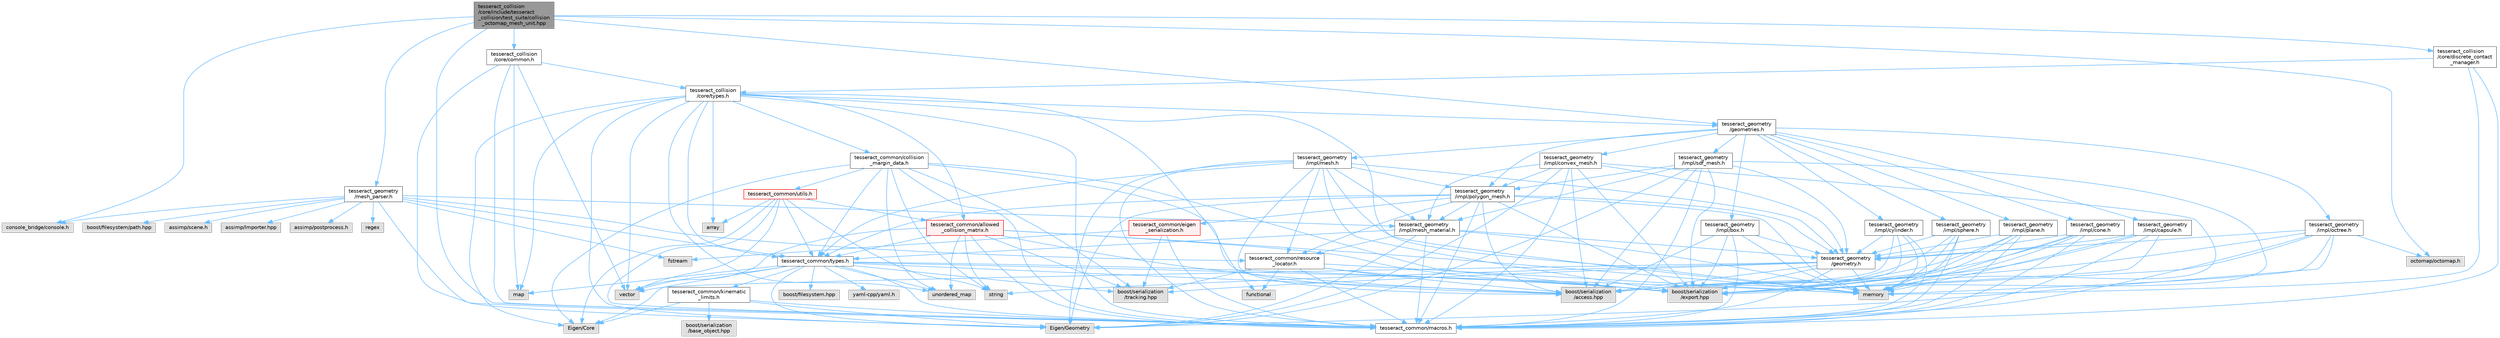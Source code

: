 digraph "tesseract_collision/core/include/tesseract_collision/test_suite/collision_octomap_mesh_unit.hpp"
{
 // LATEX_PDF_SIZE
  bgcolor="transparent";
  edge [fontname=Helvetica,fontsize=10,labelfontname=Helvetica,labelfontsize=10];
  node [fontname=Helvetica,fontsize=10,shape=box,height=0.2,width=0.4];
  Node1 [label="tesseract_collision\l/core/include/tesseract\l_collision/test_suite/collision\l_octomap_mesh_unit.hpp",height=0.2,width=0.4,color="gray40", fillcolor="grey60", style="filled", fontcolor="black",tooltip=" "];
  Node1 -> Node2 [color="steelblue1",style="solid"];
  Node2 [label="tesseract_common/macros.h",height=0.2,width=0.4,color="grey40", fillcolor="white", style="filled",URL="$de/d3c/macros_8h.html",tooltip="Common Tesseract Macros."];
  Node1 -> Node3 [color="steelblue1",style="solid"];
  Node3 [label="octomap/octomap.h",height=0.2,width=0.4,color="grey60", fillcolor="#E0E0E0", style="filled",tooltip=" "];
  Node1 -> Node4 [color="steelblue1",style="solid"];
  Node4 [label="console_bridge/console.h",height=0.2,width=0.4,color="grey60", fillcolor="#E0E0E0", style="filled",tooltip=" "];
  Node1 -> Node5 [color="steelblue1",style="solid"];
  Node5 [label="tesseract_geometry\l/mesh_parser.h",height=0.2,width=0.4,color="grey40", fillcolor="white", style="filled",URL="$d8/dc3/mesh__parser_8h.html",tooltip=" "];
  Node5 -> Node2 [color="steelblue1",style="solid"];
  Node5 -> Node6 [color="steelblue1",style="solid"];
  Node6 [label="fstream",height=0.2,width=0.4,color="grey60", fillcolor="#E0E0E0", style="filled",tooltip=" "];
  Node5 -> Node7 [color="steelblue1",style="solid"];
  Node7 [label="assimp/scene.h",height=0.2,width=0.4,color="grey60", fillcolor="#E0E0E0", style="filled",tooltip=" "];
  Node5 -> Node8 [color="steelblue1",style="solid"];
  Node8 [label="assimp/Importer.hpp",height=0.2,width=0.4,color="grey60", fillcolor="#E0E0E0", style="filled",tooltip=" "];
  Node5 -> Node9 [color="steelblue1",style="solid"];
  Node9 [label="assimp/postprocess.h",height=0.2,width=0.4,color="grey60", fillcolor="#E0E0E0", style="filled",tooltip=" "];
  Node5 -> Node4 [color="steelblue1",style="solid"];
  Node5 -> Node10 [color="steelblue1",style="solid"];
  Node10 [label="tesseract_common/types.h",height=0.2,width=0.4,color="grey40", fillcolor="white", style="filled",URL="$dd/ddb/tesseract__common_2include_2tesseract__common_2types_8h.html",tooltip="Common Tesseract Types."];
  Node10 -> Node2 [color="steelblue1",style="solid"];
  Node10 -> Node11 [color="steelblue1",style="solid"];
  Node11 [label="boost/serialization\l/access.hpp",height=0.2,width=0.4,color="grey60", fillcolor="#E0E0E0", style="filled",tooltip=" "];
  Node10 -> Node12 [color="steelblue1",style="solid"];
  Node12 [label="Eigen/Core",height=0.2,width=0.4,color="grey60", fillcolor="#E0E0E0", style="filled",tooltip=" "];
  Node10 -> Node13 [color="steelblue1",style="solid"];
  Node13 [label="Eigen/Geometry",height=0.2,width=0.4,color="grey60", fillcolor="#E0E0E0", style="filled",tooltip=" "];
  Node10 -> Node14 [color="steelblue1",style="solid"];
  Node14 [label="vector",height=0.2,width=0.4,color="grey60", fillcolor="#E0E0E0", style="filled",tooltip=" "];
  Node10 -> Node15 [color="steelblue1",style="solid"];
  Node15 [label="memory",height=0.2,width=0.4,color="grey60", fillcolor="#E0E0E0", style="filled",tooltip=" "];
  Node10 -> Node16 [color="steelblue1",style="solid"];
  Node16 [label="map",height=0.2,width=0.4,color="grey60", fillcolor="#E0E0E0", style="filled",tooltip=" "];
  Node10 -> Node17 [color="steelblue1",style="solid"];
  Node17 [label="unordered_map",height=0.2,width=0.4,color="grey60", fillcolor="#E0E0E0", style="filled",tooltip=" "];
  Node10 -> Node18 [color="steelblue1",style="solid"];
  Node18 [label="boost/filesystem.hpp",height=0.2,width=0.4,color="grey60", fillcolor="#E0E0E0", style="filled",tooltip=" "];
  Node10 -> Node19 [color="steelblue1",style="solid"];
  Node19 [label="yaml-cpp/yaml.h",height=0.2,width=0.4,color="grey60", fillcolor="#E0E0E0", style="filled",tooltip=" "];
  Node10 -> Node20 [color="steelblue1",style="solid"];
  Node20 [label="tesseract_common/kinematic\l_limits.h",height=0.2,width=0.4,color="grey40", fillcolor="white", style="filled",URL="$d9/dc2/kinematic__limits_8h.html",tooltip="Common Tesseract Kinematic Limits and Related Utility Functions."];
  Node20 -> Node2 [color="steelblue1",style="solid"];
  Node20 -> Node12 [color="steelblue1",style="solid"];
  Node20 -> Node13 [color="steelblue1",style="solid"];
  Node20 -> Node21 [color="steelblue1",style="solid"];
  Node21 [label="boost/serialization\l/base_object.hpp",height=0.2,width=0.4,color="grey60", fillcolor="#E0E0E0", style="filled",tooltip=" "];
  Node10 -> Node22 [color="steelblue1",style="solid"];
  Node22 [label="boost/serialization\l/export.hpp",height=0.2,width=0.4,color="grey60", fillcolor="#E0E0E0", style="filled",tooltip=" "];
  Node10 -> Node23 [color="steelblue1",style="solid"];
  Node23 [label="boost/serialization\l/tracking.hpp",height=0.2,width=0.4,color="grey60", fillcolor="#E0E0E0", style="filled",tooltip=" "];
  Node5 -> Node24 [color="steelblue1",style="solid"];
  Node24 [label="tesseract_common/resource\l_locator.h",height=0.2,width=0.4,color="grey40", fillcolor="white", style="filled",URL="$d3/d95/resource__locator_8h.html",tooltip="Locate and retrieve resource data."];
  Node24 -> Node2 [color="steelblue1",style="solid"];
  Node24 -> Node11 [color="steelblue1",style="solid"];
  Node24 -> Node25 [color="steelblue1",style="solid"];
  Node25 [label="functional",height=0.2,width=0.4,color="grey60", fillcolor="#E0E0E0", style="filled",tooltip=" "];
  Node24 -> Node15 [color="steelblue1",style="solid"];
  Node24 -> Node22 [color="steelblue1",style="solid"];
  Node24 -> Node23 [color="steelblue1",style="solid"];
  Node5 -> Node26 [color="steelblue1",style="solid"];
  Node26 [label="regex",height=0.2,width=0.4,color="grey60", fillcolor="#E0E0E0", style="filled",tooltip=" "];
  Node5 -> Node27 [color="steelblue1",style="solid"];
  Node27 [label="boost/filesystem/path.hpp",height=0.2,width=0.4,color="grey60", fillcolor="#E0E0E0", style="filled",tooltip=" "];
  Node5 -> Node28 [color="steelblue1",style="solid"];
  Node28 [label="tesseract_geometry\l/impl/mesh_material.h",height=0.2,width=0.4,color="grey40", fillcolor="white", style="filled",URL="$df/d8e/mesh__material_8h.html",tooltip="Tesseract Mesh Material read from a mesh file."];
  Node28 -> Node2 [color="steelblue1",style="solid"];
  Node28 -> Node24 [color="steelblue1",style="solid"];
  Node28 -> Node13 [color="steelblue1",style="solid"];
  Node28 -> Node15 [color="steelblue1",style="solid"];
  Node28 -> Node29 [color="steelblue1",style="solid"];
  Node29 [label="tesseract_geometry\l/geometry.h",height=0.2,width=0.4,color="grey40", fillcolor="white", style="filled",URL="$d0/da6/tesseract__geometry_2include_2tesseract__geometry_2geometry_8h.html",tooltip="Tesseract Geometries."];
  Node29 -> Node2 [color="steelblue1",style="solid"];
  Node29 -> Node11 [color="steelblue1",style="solid"];
  Node29 -> Node22 [color="steelblue1",style="solid"];
  Node29 -> Node15 [color="steelblue1",style="solid"];
  Node29 -> Node30 [color="steelblue1",style="solid"];
  Node30 [label="string",height=0.2,width=0.4,color="grey60", fillcolor="#E0E0E0", style="filled",tooltip=" "];
  Node29 -> Node14 [color="steelblue1",style="solid"];
  Node29 -> Node23 [color="steelblue1",style="solid"];
  Node28 -> Node10 [color="steelblue1",style="solid"];
  Node1 -> Node31 [color="steelblue1",style="solid"];
  Node31 [label="tesseract_collision\l/core/discrete_contact\l_manager.h",height=0.2,width=0.4,color="grey40", fillcolor="white", style="filled",URL="$db/d35/discrete__contact__manager_8h.html",tooltip="This is the discrete contact manager base class."];
  Node31 -> Node2 [color="steelblue1",style="solid"];
  Node31 -> Node15 [color="steelblue1",style="solid"];
  Node31 -> Node32 [color="steelblue1",style="solid"];
  Node32 [label="tesseract_collision\l/core/types.h",height=0.2,width=0.4,color="grey40", fillcolor="white", style="filled",URL="$d3/db3/tesseract__collision_2core_2include_2tesseract__collision_2core_2types_8h.html",tooltip="Tesseracts Collision Common Types."];
  Node32 -> Node2 [color="steelblue1",style="solid"];
  Node32 -> Node12 [color="steelblue1",style="solid"];
  Node32 -> Node13 [color="steelblue1",style="solid"];
  Node32 -> Node14 [color="steelblue1",style="solid"];
  Node32 -> Node15 [color="steelblue1",style="solid"];
  Node32 -> Node16 [color="steelblue1",style="solid"];
  Node32 -> Node33 [color="steelblue1",style="solid"];
  Node33 [label="array",height=0.2,width=0.4,color="grey60", fillcolor="#E0E0E0", style="filled",tooltip=" "];
  Node32 -> Node17 [color="steelblue1",style="solid"];
  Node32 -> Node25 [color="steelblue1",style="solid"];
  Node32 -> Node34 [color="steelblue1",style="solid"];
  Node34 [label="tesseract_geometry\l/geometries.h",height=0.2,width=0.4,color="grey40", fillcolor="white", style="filled",URL="$d4/ddb/geometries_8h.html",tooltip="Tesseract Geometries."];
  Node34 -> Node35 [color="steelblue1",style="solid"];
  Node35 [label="tesseract_geometry\l/impl/box.h",height=0.2,width=0.4,color="grey40", fillcolor="white", style="filled",URL="$df/d9e/tesseract__geometry_2include_2tesseract__geometry_2impl_2box_8h.html",tooltip="Tesseract Box Geometry."];
  Node35 -> Node2 [color="steelblue1",style="solid"];
  Node35 -> Node11 [color="steelblue1",style="solid"];
  Node35 -> Node22 [color="steelblue1",style="solid"];
  Node35 -> Node15 [color="steelblue1",style="solid"];
  Node35 -> Node29 [color="steelblue1",style="solid"];
  Node34 -> Node36 [color="steelblue1",style="solid"];
  Node36 [label="tesseract_geometry\l/impl/capsule.h",height=0.2,width=0.4,color="grey40", fillcolor="white", style="filled",URL="$d8/d2b/tesseract__geometry_2include_2tesseract__geometry_2impl_2capsule_8h.html",tooltip="Tesseract Capsule Geometry."];
  Node36 -> Node2 [color="steelblue1",style="solid"];
  Node36 -> Node11 [color="steelblue1",style="solid"];
  Node36 -> Node22 [color="steelblue1",style="solid"];
  Node36 -> Node15 [color="steelblue1",style="solid"];
  Node36 -> Node29 [color="steelblue1",style="solid"];
  Node34 -> Node37 [color="steelblue1",style="solid"];
  Node37 [label="tesseract_geometry\l/impl/cone.h",height=0.2,width=0.4,color="grey40", fillcolor="white", style="filled",URL="$dc/df2/tesseract__geometry_2include_2tesseract__geometry_2impl_2cone_8h.html",tooltip="Tesseract Cone Geometry."];
  Node37 -> Node2 [color="steelblue1",style="solid"];
  Node37 -> Node11 [color="steelblue1",style="solid"];
  Node37 -> Node22 [color="steelblue1",style="solid"];
  Node37 -> Node15 [color="steelblue1",style="solid"];
  Node37 -> Node29 [color="steelblue1",style="solid"];
  Node34 -> Node38 [color="steelblue1",style="solid"];
  Node38 [label="tesseract_geometry\l/impl/convex_mesh.h",height=0.2,width=0.4,color="grey40", fillcolor="white", style="filled",URL="$de/dd2/tesseract__geometry_2include_2tesseract__geometry_2impl_2convex__mesh_8h.html",tooltip="Tesseract Convex Mesh Geometry."];
  Node38 -> Node2 [color="steelblue1",style="solid"];
  Node38 -> Node11 [color="steelblue1",style="solid"];
  Node38 -> Node22 [color="steelblue1",style="solid"];
  Node38 -> Node13 [color="steelblue1",style="solid"];
  Node38 -> Node15 [color="steelblue1",style="solid"];
  Node38 -> Node29 [color="steelblue1",style="solid"];
  Node38 -> Node28 [color="steelblue1",style="solid"];
  Node38 -> Node39 [color="steelblue1",style="solid"];
  Node39 [label="tesseract_geometry\l/impl/polygon_mesh.h",height=0.2,width=0.4,color="grey40", fillcolor="white", style="filled",URL="$d2/deb/polygon__mesh_8h.html",tooltip="Tesseract Polygon Mesh Geometry."];
  Node39 -> Node2 [color="steelblue1",style="solid"];
  Node39 -> Node11 [color="steelblue1",style="solid"];
  Node39 -> Node22 [color="steelblue1",style="solid"];
  Node39 -> Node13 [color="steelblue1",style="solid"];
  Node39 -> Node15 [color="steelblue1",style="solid"];
  Node39 -> Node40 [color="steelblue1",style="solid"];
  Node40 [label="tesseract_common/eigen\l_serialization.h",height=0.2,width=0.4,color="red", fillcolor="#FFF0F0", style="filled",URL="$d1/df1/eigen__serialization_8h.html",tooltip=" "];
  Node40 -> Node2 [color="steelblue1",style="solid"];
  Node40 -> Node6 [color="steelblue1",style="solid"];
  Node40 -> Node23 [color="steelblue1",style="solid"];
  Node39 -> Node10 [color="steelblue1",style="solid"];
  Node39 -> Node24 [color="steelblue1",style="solid"];
  Node39 -> Node29 [color="steelblue1",style="solid"];
  Node39 -> Node28 [color="steelblue1",style="solid"];
  Node34 -> Node49 [color="steelblue1",style="solid"];
  Node49 [label="tesseract_geometry\l/impl/cylinder.h",height=0.2,width=0.4,color="grey40", fillcolor="white", style="filled",URL="$d8/d3b/tesseract__geometry_2include_2tesseract__geometry_2impl_2cylinder_8h.html",tooltip="Tesseract Cylinder Geometry."];
  Node49 -> Node2 [color="steelblue1",style="solid"];
  Node49 -> Node11 [color="steelblue1",style="solid"];
  Node49 -> Node22 [color="steelblue1",style="solid"];
  Node49 -> Node15 [color="steelblue1",style="solid"];
  Node49 -> Node29 [color="steelblue1",style="solid"];
  Node34 -> Node50 [color="steelblue1",style="solid"];
  Node50 [label="tesseract_geometry\l/impl/mesh.h",height=0.2,width=0.4,color="grey40", fillcolor="white", style="filled",URL="$d5/d93/tesseract__geometry_2include_2tesseract__geometry_2impl_2mesh_8h.html",tooltip="Tesseract Mesh Geometry."];
  Node50 -> Node2 [color="steelblue1",style="solid"];
  Node50 -> Node24 [color="steelblue1",style="solid"];
  Node50 -> Node11 [color="steelblue1",style="solid"];
  Node50 -> Node22 [color="steelblue1",style="solid"];
  Node50 -> Node13 [color="steelblue1",style="solid"];
  Node50 -> Node15 [color="steelblue1",style="solid"];
  Node50 -> Node10 [color="steelblue1",style="solid"];
  Node50 -> Node29 [color="steelblue1",style="solid"];
  Node50 -> Node28 [color="steelblue1",style="solid"];
  Node50 -> Node39 [color="steelblue1",style="solid"];
  Node34 -> Node51 [color="steelblue1",style="solid"];
  Node51 [label="tesseract_geometry\l/impl/octree.h",height=0.2,width=0.4,color="grey40", fillcolor="white", style="filled",URL="$df/d5e/tesseract__geometry_2include_2tesseract__geometry_2impl_2octree_8h.html",tooltip="Tesseract Octree Geometry."];
  Node51 -> Node2 [color="steelblue1",style="solid"];
  Node51 -> Node11 [color="steelblue1",style="solid"];
  Node51 -> Node22 [color="steelblue1",style="solid"];
  Node51 -> Node13 [color="steelblue1",style="solid"];
  Node51 -> Node15 [color="steelblue1",style="solid"];
  Node51 -> Node3 [color="steelblue1",style="solid"];
  Node51 -> Node29 [color="steelblue1",style="solid"];
  Node34 -> Node52 [color="steelblue1",style="solid"];
  Node52 [label="tesseract_geometry\l/impl/plane.h",height=0.2,width=0.4,color="grey40", fillcolor="white", style="filled",URL="$db/d8b/plane_8h.html",tooltip="Tesseract Plane Geometry."];
  Node52 -> Node2 [color="steelblue1",style="solid"];
  Node52 -> Node11 [color="steelblue1",style="solid"];
  Node52 -> Node22 [color="steelblue1",style="solid"];
  Node52 -> Node15 [color="steelblue1",style="solid"];
  Node52 -> Node29 [color="steelblue1",style="solid"];
  Node34 -> Node39 [color="steelblue1",style="solid"];
  Node34 -> Node53 [color="steelblue1",style="solid"];
  Node53 [label="tesseract_geometry\l/impl/sdf_mesh.h",height=0.2,width=0.4,color="grey40", fillcolor="white", style="filled",URL="$d2/d17/tesseract__geometry_2include_2tesseract__geometry_2impl_2sdf__mesh_8h.html",tooltip="Tesseract SDF Mesh Geometry."];
  Node53 -> Node2 [color="steelblue1",style="solid"];
  Node53 -> Node11 [color="steelblue1",style="solid"];
  Node53 -> Node22 [color="steelblue1",style="solid"];
  Node53 -> Node13 [color="steelblue1",style="solid"];
  Node53 -> Node15 [color="steelblue1",style="solid"];
  Node53 -> Node29 [color="steelblue1",style="solid"];
  Node53 -> Node28 [color="steelblue1",style="solid"];
  Node53 -> Node39 [color="steelblue1",style="solid"];
  Node34 -> Node54 [color="steelblue1",style="solid"];
  Node54 [label="tesseract_geometry\l/impl/sphere.h",height=0.2,width=0.4,color="grey40", fillcolor="white", style="filled",URL="$d8/db6/tesseract__geometry_2include_2tesseract__geometry_2impl_2sphere_8h.html",tooltip="Tesseract Sphere Geometry."];
  Node54 -> Node2 [color="steelblue1",style="solid"];
  Node54 -> Node11 [color="steelblue1",style="solid"];
  Node54 -> Node22 [color="steelblue1",style="solid"];
  Node54 -> Node15 [color="steelblue1",style="solid"];
  Node54 -> Node29 [color="steelblue1",style="solid"];
  Node32 -> Node10 [color="steelblue1",style="solid"];
  Node32 -> Node55 [color="steelblue1",style="solid"];
  Node55 [label="tesseract_common/collision\l_margin_data.h",height=0.2,width=0.4,color="grey40", fillcolor="white", style="filled",URL="$d4/da8/collision__margin__data_8h.html",tooltip="This is used to store collision margin information."];
  Node55 -> Node2 [color="steelblue1",style="solid"];
  Node55 -> Node11 [color="steelblue1",style="solid"];
  Node55 -> Node12 [color="steelblue1",style="solid"];
  Node55 -> Node30 [color="steelblue1",style="solid"];
  Node55 -> Node17 [color="steelblue1",style="solid"];
  Node55 -> Node10 [color="steelblue1",style="solid"];
  Node55 -> Node56 [color="steelblue1",style="solid"];
  Node56 [label="tesseract_common/utils.h",height=0.2,width=0.4,color="red", fillcolor="#FFF0F0", style="filled",URL="$dc/d79/tesseract__common_2include_2tesseract__common_2utils_8h.html",tooltip="Common Tesseract Utility Functions."];
  Node56 -> Node2 [color="steelblue1",style="solid"];
  Node56 -> Node33 [color="steelblue1",style="solid"];
  Node56 -> Node14 [color="steelblue1",style="solid"];
  Node56 -> Node30 [color="steelblue1",style="solid"];
  Node56 -> Node12 [color="steelblue1",style="solid"];
  Node56 -> Node62 [color="steelblue1",style="solid"];
  Node62 [label="tesseract_common/allowed\l_collision_matrix.h",height=0.2,width=0.4,color="red", fillcolor="#FFF0F0", style="filled",URL="$d2/d01/allowed__collision__matrix_8h.html",tooltip=" "];
  Node62 -> Node2 [color="steelblue1",style="solid"];
  Node62 -> Node11 [color="steelblue1",style="solid"];
  Node62 -> Node30 [color="steelblue1",style="solid"];
  Node62 -> Node14 [color="steelblue1",style="solid"];
  Node62 -> Node15 [color="steelblue1",style="solid"];
  Node62 -> Node17 [color="steelblue1",style="solid"];
  Node62 -> Node10 [color="steelblue1",style="solid"];
  Node62 -> Node22 [color="steelblue1",style="solid"];
  Node62 -> Node23 [color="steelblue1",style="solid"];
  Node56 -> Node10 [color="steelblue1",style="solid"];
  Node55 -> Node22 [color="steelblue1",style="solid"];
  Node55 -> Node23 [color="steelblue1",style="solid"];
  Node32 -> Node62 [color="steelblue1",style="solid"];
  Node1 -> Node64 [color="steelblue1",style="solid"];
  Node64 [label="tesseract_collision\l/core/common.h",height=0.2,width=0.4,color="grey40", fillcolor="white", style="filled",URL="$dc/d54/common_8h.html",tooltip="This is a collection of common methods."];
  Node64 -> Node2 [color="steelblue1",style="solid"];
  Node64 -> Node16 [color="steelblue1",style="solid"];
  Node64 -> Node14 [color="steelblue1",style="solid"];
  Node64 -> Node13 [color="steelblue1",style="solid"];
  Node64 -> Node32 [color="steelblue1",style="solid"];
  Node1 -> Node34 [color="steelblue1",style="solid"];
}
